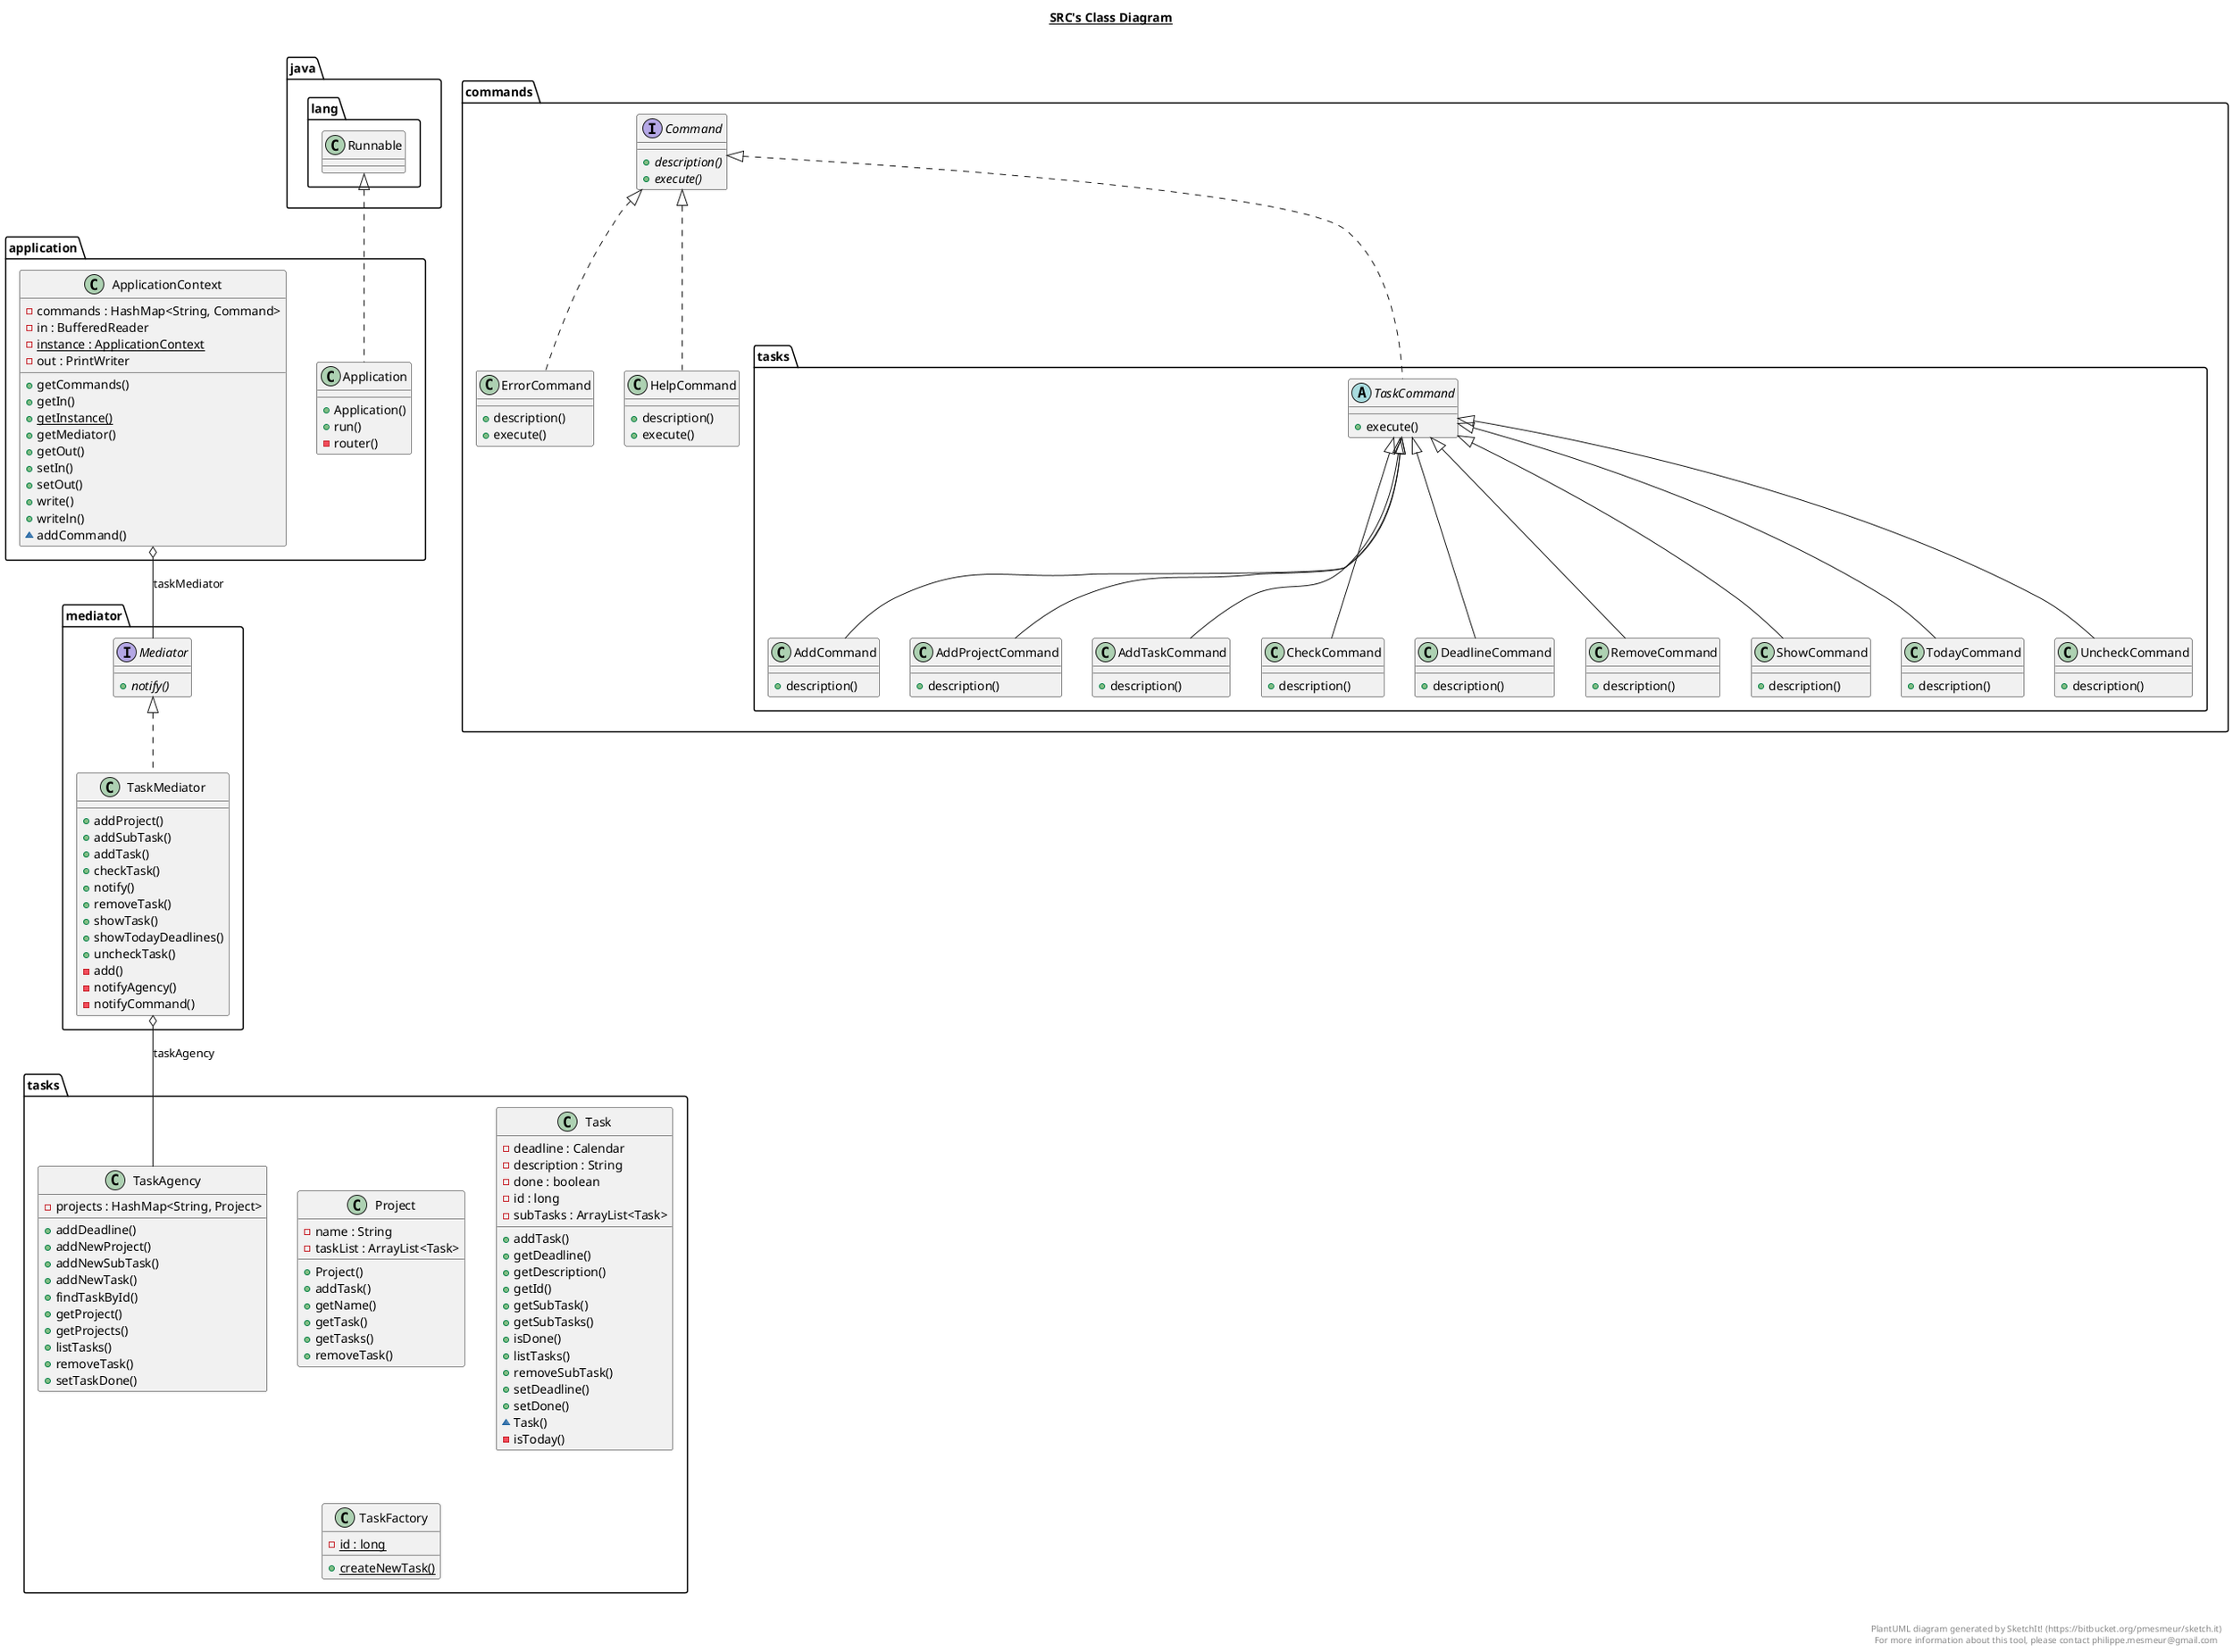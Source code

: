 @startuml

title __SRC's Class Diagram__\n


      class application.Application {
          + Application()
          + run()
          - router()
      }




      class application.ApplicationContext {
          - commands : HashMap<String, Command>
          - in : BufferedReader
          {static} - instance : ApplicationContext
          - out : PrintWriter
          + getCommands()
          + getIn()
          {static} + getInstance()
          + getMediator()
          + getOut()
          + setIn()
          + setOut()
          + write()
          + writeln()
          ~ addCommand()
      }


  application.Application .up.|> java.lang.Runnable
  application.ApplicationContext o-- mediator.Mediator : taskMediator


      class tasks.Project {
          - name : String
          - taskList : ArrayList<Task>
          + Project()
          + addTask()
          + getName()
          + getTask()
          + getTasks()
          + removeTask()
      }

      class tasks.Task {
          - deadline : Calendar
          - description : String
          - done : boolean
          - id : long
          - subTasks : ArrayList<Task>
          + addTask()
          + getDeadline()
          + getDescription()
          + getId()
          + getSubTask()
          + getSubTasks()
          + isDone()
          + listTasks()
          + removeSubTask()
          + setDeadline()
          + setDone()
          ~ Task()
          - isToday()
      }

      class tasks.TaskAgency {
          - projects : HashMap<String, Project>
          + addDeadline()
          + addNewProject()
          + addNewSubTask()
          + addNewTask()
          + findTaskById()
          + getProject()
          + getProjects()
          + listTasks()
          + removeTask()
          + setTaskDone()
      }

      class tasks.TaskFactory {
          {static} - id : long
          {static} + createNewTask()
}

      interface mediator.Mediator {
          {abstract} + notify()
      }

      class mediator.TaskMediator {
          + addProject()
          + addSubTask()
          + addTask()
          + checkTask()
          + notify()
          + removeTask()
          + showTask()
          + showTodayDeadlines()
          + uncheckTask()
          - add()
          - notifyAgency()
          - notifyCommand()
      }


namespace commands{
      interface commands.Command {
          {abstract} + description()
          {abstract} + execute()
      }




      class commands.ErrorCommand {
          + description()
          + execute()
      }

      class commands.HelpCommand {
          + description()
          + execute()
      }

 namespace tasks{
        class commands.tasks.AddCommand {
            + description()
        }

        class commands.tasks.AddProjectCommand {
            + description()
        }


        class commands.tasks.AddTaskCommand {
            + description()
        }



        class commands.tasks.CheckCommand {
            + description()
        }


        class commands.tasks.DeadlineCommand {
            + description()
        }

        class commands.tasks.RemoveCommand {
            + description()
        }

        class commands.tasks.ShowCommand {
            + description()
        }

        abstract class commands.tasks.TaskCommand {
            + execute()
        }

        class commands.tasks.TodayCommand {
            + description()
        }

        class commands.tasks.UncheckCommand {
            + description()
        }
      }
 }

  commands.tasks.AddCommand -up-|> commands.tasks.TaskCommand
  commands.tasks.AddProjectCommand -up-|> commands.tasks.TaskCommand
  commands.tasks.AddTaskCommand -up-|> commands.tasks.TaskCommand
  commands.tasks.CheckCommand -up-|> commands.tasks.TaskCommand
  commands.tasks.DeadlineCommand -up-|> commands.tasks.TaskCommand
  commands.tasks.RemoveCommand -up-|> commands.tasks.TaskCommand
  commands.tasks.ShowCommand -up-|> commands.tasks.TaskCommand
  commands.tasks.TaskCommand .up.|> commands.Command
  commands.tasks.TodayCommand -up-|> commands.tasks.TaskCommand
  commands.tasks.UncheckCommand -up-|> commands.tasks.TaskCommand


  commands.ErrorCommand .up.|> commands.Command
  commands.HelpCommand .up.|> commands.Command




  mediator.TaskMediator .up.|> mediator.Mediator
  mediator.TaskMediator o-- tasks.TaskAgency : taskAgency







right footer


PlantUML diagram generated by SketchIt! (https://bitbucket.org/pmesmeur/sketch.it)
For more information about this tool, please contact philippe.mesmeur@gmail.com
endfooter

@enduml
